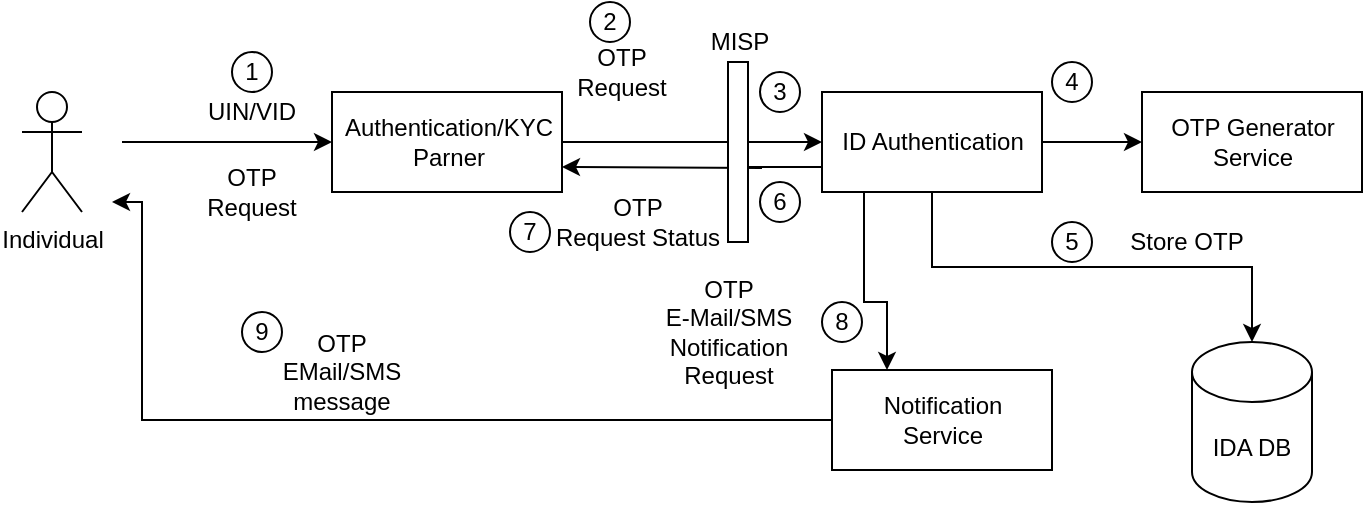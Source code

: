 <mxfile version="16.5.3" type="device"><diagram id="1dYNKg-0c9NFS9p8_zLA" name="Page-1"><mxGraphModel dx="782" dy="411" grid="1" gridSize="10" guides="1" tooltips="1" connect="1" arrows="1" fold="1" page="1" pageScale="1" pageWidth="827" pageHeight="1169" math="0" shadow="0"><root><mxCell id="0"/><mxCell id="1" parent="0"/><mxCell id="HqsBoaqwo4W7X47mig_Q-12" style="edgeStyle=orthogonalEdgeStyle;rounded=0;orthogonalLoop=1;jettySize=auto;html=1;entryX=0;entryY=0.5;entryDx=0;entryDy=0;" parent="1" target="HqsBoaqwo4W7X47mig_Q-4" edge="1"><mxGeometry relative="1" as="geometry"><mxPoint x="170" y="280" as="sourcePoint"/><Array as="points"><mxPoint x="250" y="280"/><mxPoint x="250" y="280"/></Array></mxGeometry></mxCell><mxCell id="HqsBoaqwo4W7X47mig_Q-3" value="Individual" style="shape=umlActor;verticalLabelPosition=bottom;verticalAlign=top;html=1;" parent="1" vertex="1"><mxGeometry x="120" y="255" width="30" height="60" as="geometry"/></mxCell><mxCell id="HqsBoaqwo4W7X47mig_Q-11" style="edgeStyle=orthogonalEdgeStyle;rounded=0;orthogonalLoop=1;jettySize=auto;html=1;exitX=1;exitY=0.5;exitDx=0;exitDy=0;" parent="1" source="HqsBoaqwo4W7X47mig_Q-4" target="HqsBoaqwo4W7X47mig_Q-7" edge="1"><mxGeometry relative="1" as="geometry"/></mxCell><mxCell id="HqsBoaqwo4W7X47mig_Q-4" value="Authentication/KYC &lt;br&gt;Parner" style="html=1;" parent="1" vertex="1"><mxGeometry x="275" y="255" width="115" height="50" as="geometry"/></mxCell><mxCell id="HqsBoaqwo4W7X47mig_Q-14" style="edgeStyle=orthogonalEdgeStyle;rounded=0;orthogonalLoop=1;jettySize=auto;html=1;exitX=0.5;exitY=1;exitDx=0;exitDy=0;" parent="1" source="HqsBoaqwo4W7X47mig_Q-7" target="HqsBoaqwo4W7X47mig_Q-13" edge="1"><mxGeometry relative="1" as="geometry"/></mxCell><mxCell id="HqsBoaqwo4W7X47mig_Q-17" style="edgeStyle=orthogonalEdgeStyle;rounded=0;orthogonalLoop=1;jettySize=auto;html=1;exitX=1;exitY=0.5;exitDx=0;exitDy=0;entryX=0;entryY=0.5;entryDx=0;entryDy=0;" parent="1" source="HqsBoaqwo4W7X47mig_Q-7" target="HqsBoaqwo4W7X47mig_Q-15" edge="1"><mxGeometry relative="1" as="geometry"/></mxCell><mxCell id="HqsBoaqwo4W7X47mig_Q-21" style="edgeStyle=orthogonalEdgeStyle;rounded=0;orthogonalLoop=1;jettySize=auto;html=1;exitX=0.25;exitY=1;exitDx=0;exitDy=0;entryX=0.25;entryY=0;entryDx=0;entryDy=0;" parent="1" source="HqsBoaqwo4W7X47mig_Q-7" target="HqsBoaqwo4W7X47mig_Q-20" edge="1"><mxGeometry relative="1" as="geometry"><Array as="points"><mxPoint x="541" y="305"/><mxPoint x="541" y="360"/><mxPoint x="553" y="360"/></Array></mxGeometry></mxCell><mxCell id="HqsBoaqwo4W7X47mig_Q-28" style="edgeStyle=orthogonalEdgeStyle;rounded=0;orthogonalLoop=1;jettySize=auto;html=1;exitX=0;exitY=0.75;exitDx=0;exitDy=0;entryX=1;entryY=0.75;entryDx=0;entryDy=0;startArrow=none;" parent="1" source="fmAicMVyh8D6lssBpDnl-3" target="HqsBoaqwo4W7X47mig_Q-4" edge="1"><mxGeometry relative="1" as="geometry"><Array as="points"><mxPoint x="490" y="293"/><mxPoint x="440" y="293"/></Array></mxGeometry></mxCell><mxCell id="HqsBoaqwo4W7X47mig_Q-7" value="ID Authentication" style="html=1;" parent="1" vertex="1"><mxGeometry x="520" y="255" width="110" height="50" as="geometry"/></mxCell><mxCell id="HqsBoaqwo4W7X47mig_Q-13" value="IDA DB" style="shape=cylinder3;whiteSpace=wrap;html=1;boundedLbl=1;backgroundOutline=1;size=15;" parent="1" vertex="1"><mxGeometry x="705" y="380" width="60" height="80" as="geometry"/></mxCell><mxCell id="HqsBoaqwo4W7X47mig_Q-15" value="OTP Generator&lt;br&gt;Service" style="html=1;" parent="1" vertex="1"><mxGeometry x="680" y="255" width="110" height="50" as="geometry"/></mxCell><mxCell id="HqsBoaqwo4W7X47mig_Q-22" style="edgeStyle=orthogonalEdgeStyle;rounded=0;orthogonalLoop=1;jettySize=auto;html=1;exitX=0;exitY=0.5;exitDx=0;exitDy=0;" parent="1" source="HqsBoaqwo4W7X47mig_Q-20" edge="1"><mxGeometry relative="1" as="geometry"><mxPoint x="165" y="310" as="targetPoint"/><Array as="points"><mxPoint x="180" y="419"/><mxPoint x="180" y="310"/></Array></mxGeometry></mxCell><mxCell id="HqsBoaqwo4W7X47mig_Q-20" value="Notification&lt;br&gt;Service" style="html=1;" parent="1" vertex="1"><mxGeometry x="525" y="394" width="110" height="50" as="geometry"/></mxCell><mxCell id="HqsBoaqwo4W7X47mig_Q-23" value="UIN/VID" style="text;html=1;strokeColor=none;fillColor=none;align=center;verticalAlign=middle;whiteSpace=wrap;rounded=0;" parent="1" vertex="1"><mxGeometry x="205" y="250" width="60" height="30" as="geometry"/></mxCell><mxCell id="HqsBoaqwo4W7X47mig_Q-24" value="OTP Request" style="text;html=1;strokeColor=none;fillColor=none;align=center;verticalAlign=middle;whiteSpace=wrap;rounded=0;" parent="1" vertex="1"><mxGeometry x="205" y="290" width="60" height="30" as="geometry"/></mxCell><mxCell id="HqsBoaqwo4W7X47mig_Q-25" value="OTP Request" style="text;html=1;strokeColor=none;fillColor=none;align=center;verticalAlign=middle;whiteSpace=wrap;rounded=0;" parent="1" vertex="1"><mxGeometry x="390" y="230" width="60" height="30" as="geometry"/></mxCell><mxCell id="HqsBoaqwo4W7X47mig_Q-26" value="OTP Request&amp;nbsp;Status" style="text;html=1;strokeColor=none;fillColor=none;align=center;verticalAlign=middle;whiteSpace=wrap;rounded=0;" parent="1" vertex="1"><mxGeometry x="398" y="305" width="60" height="30" as="geometry"/></mxCell><mxCell id="fmAicMVyh8D6lssBpDnl-3" value="" style="rounded=0;whiteSpace=wrap;html=1;" vertex="1" parent="1"><mxGeometry x="473" y="240" width="10" height="90" as="geometry"/></mxCell><mxCell id="fmAicMVyh8D6lssBpDnl-8" value="" style="edgeStyle=orthogonalEdgeStyle;rounded=0;orthogonalLoop=1;jettySize=auto;html=1;exitX=0;exitY=0.75;exitDx=0;exitDy=0;entryX=1;entryY=0.75;entryDx=0;entryDy=0;endArrow=none;" edge="1" parent="1" source="HqsBoaqwo4W7X47mig_Q-7" target="fmAicMVyh8D6lssBpDnl-3"><mxGeometry relative="1" as="geometry"><mxPoint x="520" y="292.5" as="sourcePoint"/><mxPoint x="390" y="292.5" as="targetPoint"/></mxGeometry></mxCell><mxCell id="fmAicMVyh8D6lssBpDnl-9" value="MISP" style="text;html=1;strokeColor=none;fillColor=none;align=center;verticalAlign=middle;whiteSpace=wrap;rounded=0;" vertex="1" parent="1"><mxGeometry x="449" y="215" width="60" height="30" as="geometry"/></mxCell><mxCell id="fmAicMVyh8D6lssBpDnl-10" value="1" style="ellipse;whiteSpace=wrap;html=1;aspect=fixed;" vertex="1" parent="1"><mxGeometry x="225" y="235" width="20" height="20" as="geometry"/></mxCell><mxCell id="fmAicMVyh8D6lssBpDnl-11" value="2" style="ellipse;whiteSpace=wrap;html=1;aspect=fixed;" vertex="1" parent="1"><mxGeometry x="404" y="210" width="20" height="20" as="geometry"/></mxCell><mxCell id="fmAicMVyh8D6lssBpDnl-12" value="3" style="ellipse;whiteSpace=wrap;html=1;aspect=fixed;" vertex="1" parent="1"><mxGeometry x="489" y="245" width="20" height="20" as="geometry"/></mxCell><mxCell id="fmAicMVyh8D6lssBpDnl-13" value="4" style="ellipse;whiteSpace=wrap;html=1;aspect=fixed;" vertex="1" parent="1"><mxGeometry x="635" y="240" width="20" height="20" as="geometry"/></mxCell><mxCell id="fmAicMVyh8D6lssBpDnl-15" value="5" style="ellipse;whiteSpace=wrap;html=1;aspect=fixed;" vertex="1" parent="1"><mxGeometry x="635" y="320" width="20" height="20" as="geometry"/></mxCell><mxCell id="fmAicMVyh8D6lssBpDnl-16" value="Store OTP" style="text;html=1;strokeColor=none;fillColor=none;align=center;verticalAlign=middle;whiteSpace=wrap;rounded=0;" vertex="1" parent="1"><mxGeometry x="655" y="315" width="95" height="30" as="geometry"/></mxCell><mxCell id="fmAicMVyh8D6lssBpDnl-18" value="6" style="ellipse;whiteSpace=wrap;html=1;aspect=fixed;" vertex="1" parent="1"><mxGeometry x="489" y="300" width="20" height="20" as="geometry"/></mxCell><mxCell id="fmAicMVyh8D6lssBpDnl-19" value="7" style="ellipse;whiteSpace=wrap;html=1;aspect=fixed;" vertex="1" parent="1"><mxGeometry x="364" y="315" width="20" height="20" as="geometry"/></mxCell><mxCell id="fmAicMVyh8D6lssBpDnl-20" value="8" style="ellipse;whiteSpace=wrap;html=1;aspect=fixed;" vertex="1" parent="1"><mxGeometry x="520" y="360" width="20" height="20" as="geometry"/></mxCell><mxCell id="fmAicMVyh8D6lssBpDnl-21" value="OTP &lt;br&gt;E-Mail/SMS Notification Request" style="text;html=1;strokeColor=none;fillColor=none;align=center;verticalAlign=middle;whiteSpace=wrap;rounded=0;" vertex="1" parent="1"><mxGeometry x="432" y="360" width="83" height="30" as="geometry"/></mxCell><mxCell id="fmAicMVyh8D6lssBpDnl-22" value="9" style="ellipse;whiteSpace=wrap;html=1;aspect=fixed;" vertex="1" parent="1"><mxGeometry x="230" y="365" width="20" height="20" as="geometry"/></mxCell><mxCell id="fmAicMVyh8D6lssBpDnl-24" value="OTP EMail/SMS message" style="text;html=1;strokeColor=none;fillColor=none;align=center;verticalAlign=middle;whiteSpace=wrap;rounded=0;" vertex="1" parent="1"><mxGeometry x="250" y="380" width="60" height="30" as="geometry"/></mxCell></root></mxGraphModel></diagram></mxfile>